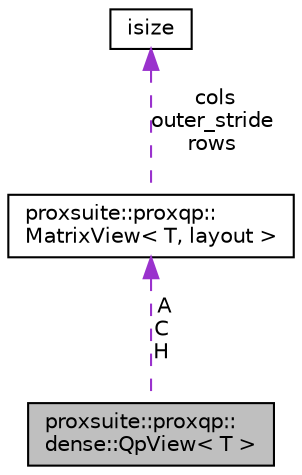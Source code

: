 digraph "proxsuite::proxqp::dense::QpView&lt; T &gt;"
{
 // LATEX_PDF_SIZE
  bgcolor="transparent";
  edge [fontname="Helvetica",fontsize="10",labelfontname="Helvetica",labelfontsize="10"];
  node [fontname="Helvetica",fontsize="10",shape=record];
  Node1 [label="proxsuite::proxqp::\ldense::QpView\< T \>",height=0.2,width=0.4,color="black", fillcolor="grey75", style="filled", fontcolor="black",tooltip=" "];
  Node2 -> Node1 [dir="back",color="darkorchid3",fontsize="10",style="dashed",label=" A\nC\nH" ,fontname="Helvetica"];
  Node2 [label="proxsuite::proxqp::\lMatrixView\< T, layout \>",height=0.2,width=0.4,color="black",URL="$structproxsuite_1_1proxqp_1_1_matrix_view.html",tooltip=" "];
  Node3 -> Node2 [dir="back",color="darkorchid3",fontsize="10",style="dashed",label=" cols\nouter_stride\nrows" ,fontname="Helvetica"];
  Node3 [label="isize",height=0.2,width=0.4,color="black",tooltip=" "];
}
